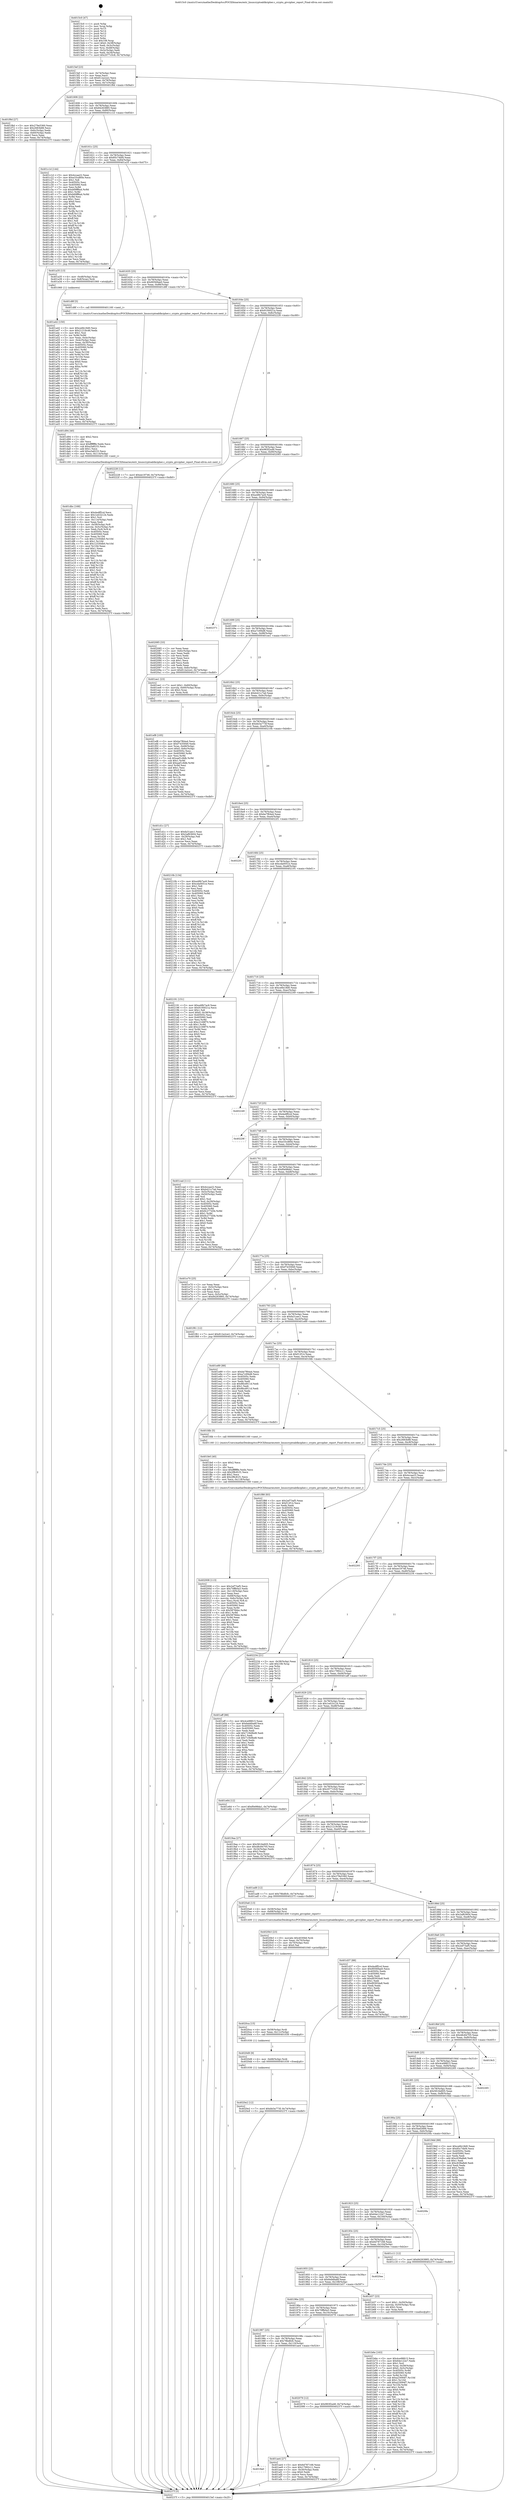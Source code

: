 digraph "0x4015c0" {
  label = "0x4015c0 (/mnt/c/Users/mathe/Desktop/tcc/POCII/binaries/extr_linuxcryptoablkcipher.c_crypto_givcipher_report_Final-ollvm.out::main(0))"
  labelloc = "t"
  node[shape=record]

  Entry [label="",width=0.3,height=0.3,shape=circle,fillcolor=black,style=filled]
  "0x4015ef" [label="{
     0x4015ef [23]\l
     | [instrs]\l
     &nbsp;&nbsp;0x4015ef \<+3\>: mov -0x74(%rbp),%eax\l
     &nbsp;&nbsp;0x4015f2 \<+2\>: mov %eax,%ecx\l
     &nbsp;&nbsp;0x4015f4 \<+6\>: sub $0x812a2ce2,%ecx\l
     &nbsp;&nbsp;0x4015fa \<+3\>: mov %eax,-0x78(%rbp)\l
     &nbsp;&nbsp;0x4015fd \<+3\>: mov %ecx,-0x7c(%rbp)\l
     &nbsp;&nbsp;0x401600 \<+6\>: je 0000000000401f6d \<main+0x9ad\>\l
  }"]
  "0x401f6d" [label="{
     0x401f6d [27]\l
     | [instrs]\l
     &nbsp;&nbsp;0x401f6d \<+5\>: mov $0x279e5360,%eax\l
     &nbsp;&nbsp;0x401f72 \<+5\>: mov $0x2683b88,%ecx\l
     &nbsp;&nbsp;0x401f77 \<+3\>: mov -0x6c(%rbp),%edx\l
     &nbsp;&nbsp;0x401f7a \<+3\>: cmp -0x60(%rbp),%edx\l
     &nbsp;&nbsp;0x401f7d \<+3\>: cmovl %ecx,%eax\l
     &nbsp;&nbsp;0x401f80 \<+3\>: mov %eax,-0x74(%rbp)\l
     &nbsp;&nbsp;0x401f83 \<+5\>: jmp 000000000040237f \<main+0xdbf\>\l
  }"]
  "0x401606" [label="{
     0x401606 [22]\l
     | [instrs]\l
     &nbsp;&nbsp;0x401606 \<+5\>: jmp 000000000040160b \<main+0x4b\>\l
     &nbsp;&nbsp;0x40160b \<+3\>: mov -0x78(%rbp),%eax\l
     &nbsp;&nbsp;0x40160e \<+5\>: sub $0x84263885,%eax\l
     &nbsp;&nbsp;0x401613 \<+3\>: mov %eax,-0x80(%rbp)\l
     &nbsp;&nbsp;0x401616 \<+6\>: je 0000000000401c1d \<main+0x65d\>\l
  }"]
  Exit [label="",width=0.3,height=0.3,shape=circle,fillcolor=black,style=filled,peripheries=2]
  "0x401c1d" [label="{
     0x401c1d [144]\l
     | [instrs]\l
     &nbsp;&nbsp;0x401c1d \<+5\>: mov $0x4ccaa22,%eax\l
     &nbsp;&nbsp;0x401c22 \<+5\>: mov $0xe33cd60e,%ecx\l
     &nbsp;&nbsp;0x401c27 \<+2\>: mov $0x1,%dl\l
     &nbsp;&nbsp;0x401c29 \<+7\>: mov 0x40505c,%esi\l
     &nbsp;&nbsp;0x401c30 \<+7\>: mov 0x405060,%edi\l
     &nbsp;&nbsp;0x401c37 \<+3\>: mov %esi,%r8d\l
     &nbsp;&nbsp;0x401c3a \<+7\>: sub $0xb69ff6a4,%r8d\l
     &nbsp;&nbsp;0x401c41 \<+4\>: sub $0x1,%r8d\l
     &nbsp;&nbsp;0x401c45 \<+7\>: add $0xb69ff6a4,%r8d\l
     &nbsp;&nbsp;0x401c4c \<+4\>: imul %r8d,%esi\l
     &nbsp;&nbsp;0x401c50 \<+3\>: and $0x1,%esi\l
     &nbsp;&nbsp;0x401c53 \<+3\>: cmp $0x0,%esi\l
     &nbsp;&nbsp;0x401c56 \<+4\>: sete %r9b\l
     &nbsp;&nbsp;0x401c5a \<+3\>: cmp $0xa,%edi\l
     &nbsp;&nbsp;0x401c5d \<+4\>: setl %r10b\l
     &nbsp;&nbsp;0x401c61 \<+3\>: mov %r9b,%r11b\l
     &nbsp;&nbsp;0x401c64 \<+4\>: xor $0xff,%r11b\l
     &nbsp;&nbsp;0x401c68 \<+3\>: mov %r10b,%bl\l
     &nbsp;&nbsp;0x401c6b \<+3\>: xor $0xff,%bl\l
     &nbsp;&nbsp;0x401c6e \<+3\>: xor $0x1,%dl\l
     &nbsp;&nbsp;0x401c71 \<+3\>: mov %r11b,%r14b\l
     &nbsp;&nbsp;0x401c74 \<+4\>: and $0xff,%r14b\l
     &nbsp;&nbsp;0x401c78 \<+3\>: and %dl,%r9b\l
     &nbsp;&nbsp;0x401c7b \<+3\>: mov %bl,%r15b\l
     &nbsp;&nbsp;0x401c7e \<+4\>: and $0xff,%r15b\l
     &nbsp;&nbsp;0x401c82 \<+3\>: and %dl,%r10b\l
     &nbsp;&nbsp;0x401c85 \<+3\>: or %r9b,%r14b\l
     &nbsp;&nbsp;0x401c88 \<+3\>: or %r10b,%r15b\l
     &nbsp;&nbsp;0x401c8b \<+3\>: xor %r15b,%r14b\l
     &nbsp;&nbsp;0x401c8e \<+3\>: or %bl,%r11b\l
     &nbsp;&nbsp;0x401c91 \<+4\>: xor $0xff,%r11b\l
     &nbsp;&nbsp;0x401c95 \<+3\>: or $0x1,%dl\l
     &nbsp;&nbsp;0x401c98 \<+3\>: and %dl,%r11b\l
     &nbsp;&nbsp;0x401c9b \<+3\>: or %r11b,%r14b\l
     &nbsp;&nbsp;0x401c9e \<+4\>: test $0x1,%r14b\l
     &nbsp;&nbsp;0x401ca2 \<+3\>: cmovne %ecx,%eax\l
     &nbsp;&nbsp;0x401ca5 \<+3\>: mov %eax,-0x74(%rbp)\l
     &nbsp;&nbsp;0x401ca8 \<+5\>: jmp 000000000040237f \<main+0xdbf\>\l
  }"]
  "0x40161c" [label="{
     0x40161c [25]\l
     | [instrs]\l
     &nbsp;&nbsp;0x40161c \<+5\>: jmp 0000000000401621 \<main+0x61\>\l
     &nbsp;&nbsp;0x401621 \<+3\>: mov -0x78(%rbp),%eax\l
     &nbsp;&nbsp;0x401624 \<+5\>: sub $0x85c74bf4,%eax\l
     &nbsp;&nbsp;0x401629 \<+6\>: mov %eax,-0x84(%rbp)\l
     &nbsp;&nbsp;0x40162f \<+6\>: je 0000000000401a35 \<main+0x475\>\l
  }"]
  "0x4020e2" [label="{
     0x4020e2 [12]\l
     | [instrs]\l
     &nbsp;&nbsp;0x4020e2 \<+7\>: movl $0xbb3a773f,-0x74(%rbp)\l
     &nbsp;&nbsp;0x4020e9 \<+5\>: jmp 000000000040237f \<main+0xdbf\>\l
  }"]
  "0x401a35" [label="{
     0x401a35 [13]\l
     | [instrs]\l
     &nbsp;&nbsp;0x401a35 \<+4\>: mov -0x48(%rbp),%rax\l
     &nbsp;&nbsp;0x401a39 \<+4\>: mov 0x8(%rax),%rdi\l
     &nbsp;&nbsp;0x401a3d \<+5\>: call 0000000000401060 \<atoi@plt\>\l
     | [calls]\l
     &nbsp;&nbsp;0x401060 \{1\} (unknown)\l
  }"]
  "0x401635" [label="{
     0x401635 [25]\l
     | [instrs]\l
     &nbsp;&nbsp;0x401635 \<+5\>: jmp 000000000040163a \<main+0x7a\>\l
     &nbsp;&nbsp;0x40163a \<+3\>: mov -0x78(%rbp),%eax\l
     &nbsp;&nbsp;0x40163d \<+5\>: sub $0x90569ae0,%eax\l
     &nbsp;&nbsp;0x401642 \<+6\>: mov %eax,-0x88(%rbp)\l
     &nbsp;&nbsp;0x401648 \<+6\>: je 0000000000401d8f \<main+0x7cf\>\l
  }"]
  "0x4020d9" [label="{
     0x4020d9 [9]\l
     | [instrs]\l
     &nbsp;&nbsp;0x4020d9 \<+4\>: mov -0x68(%rbp),%rdi\l
     &nbsp;&nbsp;0x4020dd \<+5\>: call 0000000000401030 \<free@plt\>\l
     | [calls]\l
     &nbsp;&nbsp;0x401030 \{1\} (unknown)\l
  }"]
  "0x401d8f" [label="{
     0x401d8f [5]\l
     | [instrs]\l
     &nbsp;&nbsp;0x401d8f \<+5\>: call 0000000000401160 \<next_i\>\l
     | [calls]\l
     &nbsp;&nbsp;0x401160 \{1\} (/mnt/c/Users/mathe/Desktop/tcc/POCII/binaries/extr_linuxcryptoablkcipher.c_crypto_givcipher_report_Final-ollvm.out::next_i)\l
  }"]
  "0x40164e" [label="{
     0x40164e [25]\l
     | [instrs]\l
     &nbsp;&nbsp;0x40164e \<+5\>: jmp 0000000000401653 \<main+0x93\>\l
     &nbsp;&nbsp;0x401653 \<+3\>: mov -0x78(%rbp),%eax\l
     &nbsp;&nbsp;0x401656 \<+5\>: sub $0x9100021a,%eax\l
     &nbsp;&nbsp;0x40165b \<+6\>: mov %eax,-0x8c(%rbp)\l
     &nbsp;&nbsp;0x401661 \<+6\>: je 0000000000402228 \<main+0xc68\>\l
  }"]
  "0x4020ca" [label="{
     0x4020ca [15]\l
     | [instrs]\l
     &nbsp;&nbsp;0x4020ca \<+4\>: mov -0x58(%rbp),%rdi\l
     &nbsp;&nbsp;0x4020ce \<+6\>: mov %eax,-0x11c(%rbp)\l
     &nbsp;&nbsp;0x4020d4 \<+5\>: call 0000000000401030 \<free@plt\>\l
     | [calls]\l
     &nbsp;&nbsp;0x401030 \{1\} (unknown)\l
  }"]
  "0x402228" [label="{
     0x402228 [12]\l
     | [instrs]\l
     &nbsp;&nbsp;0x402228 \<+7\>: movl $0xee19746,-0x74(%rbp)\l
     &nbsp;&nbsp;0x40222f \<+5\>: jmp 000000000040237f \<main+0xdbf\>\l
  }"]
  "0x401667" [label="{
     0x401667 [25]\l
     | [instrs]\l
     &nbsp;&nbsp;0x401667 \<+5\>: jmp 000000000040166c \<main+0xac\>\l
     &nbsp;&nbsp;0x40166c \<+3\>: mov -0x78(%rbp),%eax\l
     &nbsp;&nbsp;0x40166f \<+5\>: sub $0x983f2a48,%eax\l
     &nbsp;&nbsp;0x401674 \<+6\>: mov %eax,-0x90(%rbp)\l
     &nbsp;&nbsp;0x40167a \<+6\>: je 0000000000402085 \<main+0xac5\>\l
  }"]
  "0x4020b3" [label="{
     0x4020b3 [23]\l
     | [instrs]\l
     &nbsp;&nbsp;0x4020b3 \<+10\>: movabs $0x4030b6,%rdi\l
     &nbsp;&nbsp;0x4020bd \<+3\>: mov %eax,-0x70(%rbp)\l
     &nbsp;&nbsp;0x4020c0 \<+3\>: mov -0x70(%rbp),%esi\l
     &nbsp;&nbsp;0x4020c3 \<+2\>: mov $0x0,%al\l
     &nbsp;&nbsp;0x4020c5 \<+5\>: call 0000000000401040 \<printf@plt\>\l
     | [calls]\l
     &nbsp;&nbsp;0x401040 \{1\} (unknown)\l
  }"]
  "0x402085" [label="{
     0x402085 [33]\l
     | [instrs]\l
     &nbsp;&nbsp;0x402085 \<+2\>: xor %eax,%eax\l
     &nbsp;&nbsp;0x402087 \<+3\>: mov -0x6c(%rbp),%ecx\l
     &nbsp;&nbsp;0x40208a \<+2\>: mov %eax,%edx\l
     &nbsp;&nbsp;0x40208c \<+2\>: sub %ecx,%edx\l
     &nbsp;&nbsp;0x40208e \<+2\>: mov %eax,%ecx\l
     &nbsp;&nbsp;0x402090 \<+3\>: sub $0x1,%ecx\l
     &nbsp;&nbsp;0x402093 \<+2\>: add %ecx,%edx\l
     &nbsp;&nbsp;0x402095 \<+2\>: sub %edx,%eax\l
     &nbsp;&nbsp;0x402097 \<+3\>: mov %eax,-0x6c(%rbp)\l
     &nbsp;&nbsp;0x40209a \<+7\>: movl $0x812a2ce2,-0x74(%rbp)\l
     &nbsp;&nbsp;0x4020a1 \<+5\>: jmp 000000000040237f \<main+0xdbf\>\l
  }"]
  "0x401680" [label="{
     0x401680 [25]\l
     | [instrs]\l
     &nbsp;&nbsp;0x401680 \<+5\>: jmp 0000000000401685 \<main+0xc5\>\l
     &nbsp;&nbsp;0x401685 \<+3\>: mov -0x78(%rbp),%eax\l
     &nbsp;&nbsp;0x401688 \<+5\>: sub $0xa48b7ac6,%eax\l
     &nbsp;&nbsp;0x40168d \<+6\>: mov %eax,-0x94(%rbp)\l
     &nbsp;&nbsp;0x401693 \<+6\>: je 0000000000402371 \<main+0xdb1\>\l
  }"]
  "0x402008" [label="{
     0x402008 [113]\l
     | [instrs]\l
     &nbsp;&nbsp;0x402008 \<+5\>: mov $0x2ef73af5,%ecx\l
     &nbsp;&nbsp;0x40200d \<+5\>: mov $0x70ffb0a3,%edx\l
     &nbsp;&nbsp;0x402012 \<+6\>: mov -0x118(%rbp),%esi\l
     &nbsp;&nbsp;0x402018 \<+3\>: imul %eax,%esi\l
     &nbsp;&nbsp;0x40201b \<+4\>: mov -0x68(%rbp),%rdi\l
     &nbsp;&nbsp;0x40201f \<+4\>: movslq -0x6c(%rbp),%r8\l
     &nbsp;&nbsp;0x402023 \<+4\>: mov %esi,(%rdi,%r8,4)\l
     &nbsp;&nbsp;0x402027 \<+7\>: mov 0x40505c,%eax\l
     &nbsp;&nbsp;0x40202e \<+7\>: mov 0x405060,%esi\l
     &nbsp;&nbsp;0x402035 \<+3\>: mov %eax,%r9d\l
     &nbsp;&nbsp;0x402038 \<+7\>: sub $0x5876bbc,%r9d\l
     &nbsp;&nbsp;0x40203f \<+4\>: sub $0x1,%r9d\l
     &nbsp;&nbsp;0x402043 \<+7\>: add $0x5876bbc,%r9d\l
     &nbsp;&nbsp;0x40204a \<+4\>: imul %r9d,%eax\l
     &nbsp;&nbsp;0x40204e \<+3\>: and $0x1,%eax\l
     &nbsp;&nbsp;0x402051 \<+3\>: cmp $0x0,%eax\l
     &nbsp;&nbsp;0x402054 \<+4\>: sete %r10b\l
     &nbsp;&nbsp;0x402058 \<+3\>: cmp $0xa,%esi\l
     &nbsp;&nbsp;0x40205b \<+4\>: setl %r11b\l
     &nbsp;&nbsp;0x40205f \<+3\>: mov %r10b,%bl\l
     &nbsp;&nbsp;0x402062 \<+3\>: and %r11b,%bl\l
     &nbsp;&nbsp;0x402065 \<+3\>: xor %r11b,%r10b\l
     &nbsp;&nbsp;0x402068 \<+3\>: or %r10b,%bl\l
     &nbsp;&nbsp;0x40206b \<+3\>: test $0x1,%bl\l
     &nbsp;&nbsp;0x40206e \<+3\>: cmovne %edx,%ecx\l
     &nbsp;&nbsp;0x402071 \<+3\>: mov %ecx,-0x74(%rbp)\l
     &nbsp;&nbsp;0x402074 \<+5\>: jmp 000000000040237f \<main+0xdbf\>\l
  }"]
  "0x402371" [label="{
     0x402371\l
  }", style=dashed]
  "0x401699" [label="{
     0x401699 [25]\l
     | [instrs]\l
     &nbsp;&nbsp;0x401699 \<+5\>: jmp 000000000040169e \<main+0xde\>\l
     &nbsp;&nbsp;0x40169e \<+3\>: mov -0x78(%rbp),%eax\l
     &nbsp;&nbsp;0x4016a1 \<+5\>: sub $0xa7c0f4d8,%eax\l
     &nbsp;&nbsp;0x4016a6 \<+6\>: mov %eax,-0x98(%rbp)\l
     &nbsp;&nbsp;0x4016ac \<+6\>: je 0000000000401ee1 \<main+0x921\>\l
  }"]
  "0x401fe0" [label="{
     0x401fe0 [40]\l
     | [instrs]\l
     &nbsp;&nbsp;0x401fe0 \<+5\>: mov $0x2,%ecx\l
     &nbsp;&nbsp;0x401fe5 \<+1\>: cltd\l
     &nbsp;&nbsp;0x401fe6 \<+2\>: idiv %ecx\l
     &nbsp;&nbsp;0x401fe8 \<+6\>: imul $0xfffffffe,%edx,%ecx\l
     &nbsp;&nbsp;0x401fee \<+6\>: sub $0x2f8c81f1,%ecx\l
     &nbsp;&nbsp;0x401ff4 \<+3\>: add $0x1,%ecx\l
     &nbsp;&nbsp;0x401ff7 \<+6\>: add $0x2f8c81f1,%ecx\l
     &nbsp;&nbsp;0x401ffd \<+6\>: mov %ecx,-0x118(%rbp)\l
     &nbsp;&nbsp;0x402003 \<+5\>: call 0000000000401160 \<next_i\>\l
     | [calls]\l
     &nbsp;&nbsp;0x401160 \{1\} (/mnt/c/Users/mathe/Desktop/tcc/POCII/binaries/extr_linuxcryptoablkcipher.c_crypto_givcipher_report_Final-ollvm.out::next_i)\l
  }"]
  "0x401ee1" [label="{
     0x401ee1 [23]\l
     | [instrs]\l
     &nbsp;&nbsp;0x401ee1 \<+7\>: movl $0x1,-0x60(%rbp)\l
     &nbsp;&nbsp;0x401ee8 \<+4\>: movslq -0x60(%rbp),%rax\l
     &nbsp;&nbsp;0x401eec \<+4\>: shl $0x2,%rax\l
     &nbsp;&nbsp;0x401ef0 \<+3\>: mov %rax,%rdi\l
     &nbsp;&nbsp;0x401ef3 \<+5\>: call 0000000000401050 \<malloc@plt\>\l
     | [calls]\l
     &nbsp;&nbsp;0x401050 \{1\} (unknown)\l
  }"]
  "0x4016b2" [label="{
     0x4016b2 [25]\l
     | [instrs]\l
     &nbsp;&nbsp;0x4016b2 \<+5\>: jmp 00000000004016b7 \<main+0xf7\>\l
     &nbsp;&nbsp;0x4016b7 \<+3\>: mov -0x78(%rbp),%eax\l
     &nbsp;&nbsp;0x4016ba \<+5\>: sub $0xb421c7ad,%eax\l
     &nbsp;&nbsp;0x4016bf \<+6\>: mov %eax,-0x9c(%rbp)\l
     &nbsp;&nbsp;0x4016c5 \<+6\>: je 0000000000401d1c \<main+0x75c\>\l
  }"]
  "0x401ef8" [label="{
     0x401ef8 [105]\l
     | [instrs]\l
     &nbsp;&nbsp;0x401ef8 \<+5\>: mov $0xbe7f64a4,%ecx\l
     &nbsp;&nbsp;0x401efd \<+5\>: mov $0xf7435949,%edx\l
     &nbsp;&nbsp;0x401f02 \<+4\>: mov %rax,-0x68(%rbp)\l
     &nbsp;&nbsp;0x401f06 \<+7\>: movl $0x0,-0x6c(%rbp)\l
     &nbsp;&nbsp;0x401f0d \<+7\>: mov 0x40505c,%esi\l
     &nbsp;&nbsp;0x401f14 \<+8\>: mov 0x405060,%r8d\l
     &nbsp;&nbsp;0x401f1c \<+3\>: mov %esi,%r9d\l
     &nbsp;&nbsp;0x401f1f \<+7\>: sub $0xaaf1c8db,%r9d\l
     &nbsp;&nbsp;0x401f26 \<+4\>: sub $0x1,%r9d\l
     &nbsp;&nbsp;0x401f2a \<+7\>: add $0xaaf1c8db,%r9d\l
     &nbsp;&nbsp;0x401f31 \<+4\>: imul %r9d,%esi\l
     &nbsp;&nbsp;0x401f35 \<+3\>: and $0x1,%esi\l
     &nbsp;&nbsp;0x401f38 \<+3\>: cmp $0x0,%esi\l
     &nbsp;&nbsp;0x401f3b \<+4\>: sete %r10b\l
     &nbsp;&nbsp;0x401f3f \<+4\>: cmp $0xa,%r8d\l
     &nbsp;&nbsp;0x401f43 \<+4\>: setl %r11b\l
     &nbsp;&nbsp;0x401f47 \<+3\>: mov %r10b,%bl\l
     &nbsp;&nbsp;0x401f4a \<+3\>: and %r11b,%bl\l
     &nbsp;&nbsp;0x401f4d \<+3\>: xor %r11b,%r10b\l
     &nbsp;&nbsp;0x401f50 \<+3\>: or %r10b,%bl\l
     &nbsp;&nbsp;0x401f53 \<+3\>: test $0x1,%bl\l
     &nbsp;&nbsp;0x401f56 \<+3\>: cmovne %edx,%ecx\l
     &nbsp;&nbsp;0x401f59 \<+3\>: mov %ecx,-0x74(%rbp)\l
     &nbsp;&nbsp;0x401f5c \<+5\>: jmp 000000000040237f \<main+0xdbf\>\l
  }"]
  "0x401d1c" [label="{
     0x401d1c [27]\l
     | [instrs]\l
     &nbsp;&nbsp;0x401d1c \<+5\>: mov $0xfa31aec1,%eax\l
     &nbsp;&nbsp;0x401d21 \<+5\>: mov $0x2af63604,%ecx\l
     &nbsp;&nbsp;0x401d26 \<+3\>: mov -0x29(%rbp),%dl\l
     &nbsp;&nbsp;0x401d29 \<+3\>: test $0x1,%dl\l
     &nbsp;&nbsp;0x401d2c \<+3\>: cmovne %ecx,%eax\l
     &nbsp;&nbsp;0x401d2f \<+3\>: mov %eax,-0x74(%rbp)\l
     &nbsp;&nbsp;0x401d32 \<+5\>: jmp 000000000040237f \<main+0xdbf\>\l
  }"]
  "0x4016cb" [label="{
     0x4016cb [25]\l
     | [instrs]\l
     &nbsp;&nbsp;0x4016cb \<+5\>: jmp 00000000004016d0 \<main+0x110\>\l
     &nbsp;&nbsp;0x4016d0 \<+3\>: mov -0x78(%rbp),%eax\l
     &nbsp;&nbsp;0x4016d3 \<+5\>: sub $0xbb3a773f,%eax\l
     &nbsp;&nbsp;0x4016d8 \<+6\>: mov %eax,-0xa0(%rbp)\l
     &nbsp;&nbsp;0x4016de \<+6\>: je 000000000040210b \<main+0xb4b\>\l
  }"]
  "0x401dbc" [label="{
     0x401dbc [168]\l
     | [instrs]\l
     &nbsp;&nbsp;0x401dbc \<+5\>: mov $0xda4ff2cd,%ecx\l
     &nbsp;&nbsp;0x401dc1 \<+5\>: mov $0x1ed1b124,%edx\l
     &nbsp;&nbsp;0x401dc6 \<+3\>: mov $0x1,%sil\l
     &nbsp;&nbsp;0x401dc9 \<+6\>: mov -0x114(%rbp),%edi\l
     &nbsp;&nbsp;0x401dcf \<+3\>: imul %eax,%edi\l
     &nbsp;&nbsp;0x401dd2 \<+4\>: mov -0x58(%rbp),%r8\l
     &nbsp;&nbsp;0x401dd6 \<+4\>: movslq -0x5c(%rbp),%r9\l
     &nbsp;&nbsp;0x401dda \<+4\>: mov %edi,(%r8,%r9,4)\l
     &nbsp;&nbsp;0x401dde \<+7\>: mov 0x40505c,%eax\l
     &nbsp;&nbsp;0x401de5 \<+7\>: mov 0x405060,%edi\l
     &nbsp;&nbsp;0x401dec \<+3\>: mov %eax,%r10d\l
     &nbsp;&nbsp;0x401def \<+7\>: sub $0x12330db0,%r10d\l
     &nbsp;&nbsp;0x401df6 \<+4\>: sub $0x1,%r10d\l
     &nbsp;&nbsp;0x401dfa \<+7\>: add $0x12330db0,%r10d\l
     &nbsp;&nbsp;0x401e01 \<+4\>: imul %r10d,%eax\l
     &nbsp;&nbsp;0x401e05 \<+3\>: and $0x1,%eax\l
     &nbsp;&nbsp;0x401e08 \<+3\>: cmp $0x0,%eax\l
     &nbsp;&nbsp;0x401e0b \<+4\>: sete %r11b\l
     &nbsp;&nbsp;0x401e0f \<+3\>: cmp $0xa,%edi\l
     &nbsp;&nbsp;0x401e12 \<+3\>: setl %bl\l
     &nbsp;&nbsp;0x401e15 \<+3\>: mov %r11b,%r14b\l
     &nbsp;&nbsp;0x401e18 \<+4\>: xor $0xff,%r14b\l
     &nbsp;&nbsp;0x401e1c \<+3\>: mov %bl,%r15b\l
     &nbsp;&nbsp;0x401e1f \<+4\>: xor $0xff,%r15b\l
     &nbsp;&nbsp;0x401e23 \<+4\>: xor $0x1,%sil\l
     &nbsp;&nbsp;0x401e27 \<+3\>: mov %r14b,%r12b\l
     &nbsp;&nbsp;0x401e2a \<+4\>: and $0xff,%r12b\l
     &nbsp;&nbsp;0x401e2e \<+3\>: and %sil,%r11b\l
     &nbsp;&nbsp;0x401e31 \<+3\>: mov %r15b,%r13b\l
     &nbsp;&nbsp;0x401e34 \<+4\>: and $0xff,%r13b\l
     &nbsp;&nbsp;0x401e38 \<+3\>: and %sil,%bl\l
     &nbsp;&nbsp;0x401e3b \<+3\>: or %r11b,%r12b\l
     &nbsp;&nbsp;0x401e3e \<+3\>: or %bl,%r13b\l
     &nbsp;&nbsp;0x401e41 \<+3\>: xor %r13b,%r12b\l
     &nbsp;&nbsp;0x401e44 \<+3\>: or %r15b,%r14b\l
     &nbsp;&nbsp;0x401e47 \<+4\>: xor $0xff,%r14b\l
     &nbsp;&nbsp;0x401e4b \<+4\>: or $0x1,%sil\l
     &nbsp;&nbsp;0x401e4f \<+3\>: and %sil,%r14b\l
     &nbsp;&nbsp;0x401e52 \<+3\>: or %r14b,%r12b\l
     &nbsp;&nbsp;0x401e55 \<+4\>: test $0x1,%r12b\l
     &nbsp;&nbsp;0x401e59 \<+3\>: cmovne %edx,%ecx\l
     &nbsp;&nbsp;0x401e5c \<+3\>: mov %ecx,-0x74(%rbp)\l
     &nbsp;&nbsp;0x401e5f \<+5\>: jmp 000000000040237f \<main+0xdbf\>\l
  }"]
  "0x40210b" [label="{
     0x40210b [134]\l
     | [instrs]\l
     &nbsp;&nbsp;0x40210b \<+5\>: mov $0xa48b7ac6,%eax\l
     &nbsp;&nbsp;0x402110 \<+5\>: mov $0xcda0051e,%ecx\l
     &nbsp;&nbsp;0x402115 \<+2\>: mov $0x1,%dl\l
     &nbsp;&nbsp;0x402117 \<+2\>: xor %esi,%esi\l
     &nbsp;&nbsp;0x402119 \<+7\>: mov 0x40505c,%edi\l
     &nbsp;&nbsp;0x402120 \<+8\>: mov 0x405060,%r8d\l
     &nbsp;&nbsp;0x402128 \<+3\>: sub $0x1,%esi\l
     &nbsp;&nbsp;0x40212b \<+3\>: mov %edi,%r9d\l
     &nbsp;&nbsp;0x40212e \<+3\>: add %esi,%r9d\l
     &nbsp;&nbsp;0x402131 \<+4\>: imul %r9d,%edi\l
     &nbsp;&nbsp;0x402135 \<+3\>: and $0x1,%edi\l
     &nbsp;&nbsp;0x402138 \<+3\>: cmp $0x0,%edi\l
     &nbsp;&nbsp;0x40213b \<+4\>: sete %r10b\l
     &nbsp;&nbsp;0x40213f \<+4\>: cmp $0xa,%r8d\l
     &nbsp;&nbsp;0x402143 \<+4\>: setl %r11b\l
     &nbsp;&nbsp;0x402147 \<+3\>: mov %r10b,%bl\l
     &nbsp;&nbsp;0x40214a \<+3\>: xor $0xff,%bl\l
     &nbsp;&nbsp;0x40214d \<+3\>: mov %r11b,%r14b\l
     &nbsp;&nbsp;0x402150 \<+4\>: xor $0xff,%r14b\l
     &nbsp;&nbsp;0x402154 \<+3\>: xor $0x0,%dl\l
     &nbsp;&nbsp;0x402157 \<+3\>: mov %bl,%r15b\l
     &nbsp;&nbsp;0x40215a \<+4\>: and $0x0,%r15b\l
     &nbsp;&nbsp;0x40215e \<+3\>: and %dl,%r10b\l
     &nbsp;&nbsp;0x402161 \<+3\>: mov %r14b,%r12b\l
     &nbsp;&nbsp;0x402164 \<+4\>: and $0x0,%r12b\l
     &nbsp;&nbsp;0x402168 \<+3\>: and %dl,%r11b\l
     &nbsp;&nbsp;0x40216b \<+3\>: or %r10b,%r15b\l
     &nbsp;&nbsp;0x40216e \<+3\>: or %r11b,%r12b\l
     &nbsp;&nbsp;0x402171 \<+3\>: xor %r12b,%r15b\l
     &nbsp;&nbsp;0x402174 \<+3\>: or %r14b,%bl\l
     &nbsp;&nbsp;0x402177 \<+3\>: xor $0xff,%bl\l
     &nbsp;&nbsp;0x40217a \<+3\>: or $0x0,%dl\l
     &nbsp;&nbsp;0x40217d \<+2\>: and %dl,%bl\l
     &nbsp;&nbsp;0x40217f \<+3\>: or %bl,%r15b\l
     &nbsp;&nbsp;0x402182 \<+4\>: test $0x1,%r15b\l
     &nbsp;&nbsp;0x402186 \<+3\>: cmovne %ecx,%eax\l
     &nbsp;&nbsp;0x402189 \<+3\>: mov %eax,-0x74(%rbp)\l
     &nbsp;&nbsp;0x40218c \<+5\>: jmp 000000000040237f \<main+0xdbf\>\l
  }"]
  "0x4016e4" [label="{
     0x4016e4 [25]\l
     | [instrs]\l
     &nbsp;&nbsp;0x4016e4 \<+5\>: jmp 00000000004016e9 \<main+0x129\>\l
     &nbsp;&nbsp;0x4016e9 \<+3\>: mov -0x78(%rbp),%eax\l
     &nbsp;&nbsp;0x4016ec \<+5\>: sub $0xbe7f64a4,%eax\l
     &nbsp;&nbsp;0x4016f1 \<+6\>: mov %eax,-0xa4(%rbp)\l
     &nbsp;&nbsp;0x4016f7 \<+6\>: je 00000000004022f1 \<main+0xd31\>\l
  }"]
  "0x401d94" [label="{
     0x401d94 [40]\l
     | [instrs]\l
     &nbsp;&nbsp;0x401d94 \<+5\>: mov $0x2,%ecx\l
     &nbsp;&nbsp;0x401d99 \<+1\>: cltd\l
     &nbsp;&nbsp;0x401d9a \<+2\>: idiv %ecx\l
     &nbsp;&nbsp;0x401d9c \<+6\>: imul $0xfffffffe,%edx,%ecx\l
     &nbsp;&nbsp;0x401da2 \<+6\>: sub $0xa3a8233,%ecx\l
     &nbsp;&nbsp;0x401da8 \<+3\>: add $0x1,%ecx\l
     &nbsp;&nbsp;0x401dab \<+6\>: add $0xa3a8233,%ecx\l
     &nbsp;&nbsp;0x401db1 \<+6\>: mov %ecx,-0x114(%rbp)\l
     &nbsp;&nbsp;0x401db7 \<+5\>: call 0000000000401160 \<next_i\>\l
     | [calls]\l
     &nbsp;&nbsp;0x401160 \{1\} (/mnt/c/Users/mathe/Desktop/tcc/POCII/binaries/extr_linuxcryptoablkcipher.c_crypto_givcipher_report_Final-ollvm.out::next_i)\l
  }"]
  "0x4022f1" [label="{
     0x4022f1\l
  }", style=dashed]
  "0x4016fd" [label="{
     0x4016fd [25]\l
     | [instrs]\l
     &nbsp;&nbsp;0x4016fd \<+5\>: jmp 0000000000401702 \<main+0x142\>\l
     &nbsp;&nbsp;0x401702 \<+3\>: mov -0x78(%rbp),%eax\l
     &nbsp;&nbsp;0x401705 \<+5\>: sub $0xcda0051e,%eax\l
     &nbsp;&nbsp;0x40170a \<+6\>: mov %eax,-0xa8(%rbp)\l
     &nbsp;&nbsp;0x401710 \<+6\>: je 0000000000402191 \<main+0xbd1\>\l
  }"]
  "0x401b6e" [label="{
     0x401b6e [163]\l
     | [instrs]\l
     &nbsp;&nbsp;0x401b6e \<+5\>: mov $0x4ce98815,%ecx\l
     &nbsp;&nbsp;0x401b73 \<+5\>: mov $0x64e122e7,%edx\l
     &nbsp;&nbsp;0x401b78 \<+3\>: mov $0x1,%sil\l
     &nbsp;&nbsp;0x401b7b \<+4\>: mov %rax,-0x58(%rbp)\l
     &nbsp;&nbsp;0x401b7f \<+7\>: movl $0x0,-0x5c(%rbp)\l
     &nbsp;&nbsp;0x401b86 \<+8\>: mov 0x40505c,%r8d\l
     &nbsp;&nbsp;0x401b8e \<+8\>: mov 0x405060,%r9d\l
     &nbsp;&nbsp;0x401b96 \<+3\>: mov %r8d,%r10d\l
     &nbsp;&nbsp;0x401b99 \<+7\>: sub $0xa23094f7,%r10d\l
     &nbsp;&nbsp;0x401ba0 \<+4\>: sub $0x1,%r10d\l
     &nbsp;&nbsp;0x401ba4 \<+7\>: add $0xa23094f7,%r10d\l
     &nbsp;&nbsp;0x401bab \<+4\>: imul %r10d,%r8d\l
     &nbsp;&nbsp;0x401baf \<+4\>: and $0x1,%r8d\l
     &nbsp;&nbsp;0x401bb3 \<+4\>: cmp $0x0,%r8d\l
     &nbsp;&nbsp;0x401bb7 \<+4\>: sete %r11b\l
     &nbsp;&nbsp;0x401bbb \<+4\>: cmp $0xa,%r9d\l
     &nbsp;&nbsp;0x401bbf \<+3\>: setl %bl\l
     &nbsp;&nbsp;0x401bc2 \<+3\>: mov %r11b,%r14b\l
     &nbsp;&nbsp;0x401bc5 \<+4\>: xor $0xff,%r14b\l
     &nbsp;&nbsp;0x401bc9 \<+3\>: mov %bl,%r15b\l
     &nbsp;&nbsp;0x401bcc \<+4\>: xor $0xff,%r15b\l
     &nbsp;&nbsp;0x401bd0 \<+4\>: xor $0x1,%sil\l
     &nbsp;&nbsp;0x401bd4 \<+3\>: mov %r14b,%r12b\l
     &nbsp;&nbsp;0x401bd7 \<+4\>: and $0xff,%r12b\l
     &nbsp;&nbsp;0x401bdb \<+3\>: and %sil,%r11b\l
     &nbsp;&nbsp;0x401bde \<+3\>: mov %r15b,%r13b\l
     &nbsp;&nbsp;0x401be1 \<+4\>: and $0xff,%r13b\l
     &nbsp;&nbsp;0x401be5 \<+3\>: and %sil,%bl\l
     &nbsp;&nbsp;0x401be8 \<+3\>: or %r11b,%r12b\l
     &nbsp;&nbsp;0x401beb \<+3\>: or %bl,%r13b\l
     &nbsp;&nbsp;0x401bee \<+3\>: xor %r13b,%r12b\l
     &nbsp;&nbsp;0x401bf1 \<+3\>: or %r15b,%r14b\l
     &nbsp;&nbsp;0x401bf4 \<+4\>: xor $0xff,%r14b\l
     &nbsp;&nbsp;0x401bf8 \<+4\>: or $0x1,%sil\l
     &nbsp;&nbsp;0x401bfc \<+3\>: and %sil,%r14b\l
     &nbsp;&nbsp;0x401bff \<+3\>: or %r14b,%r12b\l
     &nbsp;&nbsp;0x401c02 \<+4\>: test $0x1,%r12b\l
     &nbsp;&nbsp;0x401c06 \<+3\>: cmovne %edx,%ecx\l
     &nbsp;&nbsp;0x401c09 \<+3\>: mov %ecx,-0x74(%rbp)\l
     &nbsp;&nbsp;0x401c0c \<+5\>: jmp 000000000040237f \<main+0xdbf\>\l
  }"]
  "0x402191" [label="{
     0x402191 [151]\l
     | [instrs]\l
     &nbsp;&nbsp;0x402191 \<+5\>: mov $0xa48b7ac6,%eax\l
     &nbsp;&nbsp;0x402196 \<+5\>: mov $0x9100021a,%ecx\l
     &nbsp;&nbsp;0x40219b \<+2\>: mov $0x1,%dl\l
     &nbsp;&nbsp;0x40219d \<+7\>: movl $0x0,-0x38(%rbp)\l
     &nbsp;&nbsp;0x4021a4 \<+7\>: mov 0x40505c,%esi\l
     &nbsp;&nbsp;0x4021ab \<+7\>: mov 0x405060,%edi\l
     &nbsp;&nbsp;0x4021b2 \<+3\>: mov %esi,%r8d\l
     &nbsp;&nbsp;0x4021b5 \<+7\>: sub $0xc2168f70,%r8d\l
     &nbsp;&nbsp;0x4021bc \<+4\>: sub $0x1,%r8d\l
     &nbsp;&nbsp;0x4021c0 \<+7\>: add $0xc2168f70,%r8d\l
     &nbsp;&nbsp;0x4021c7 \<+4\>: imul %r8d,%esi\l
     &nbsp;&nbsp;0x4021cb \<+3\>: and $0x1,%esi\l
     &nbsp;&nbsp;0x4021ce \<+3\>: cmp $0x0,%esi\l
     &nbsp;&nbsp;0x4021d1 \<+4\>: sete %r9b\l
     &nbsp;&nbsp;0x4021d5 \<+3\>: cmp $0xa,%edi\l
     &nbsp;&nbsp;0x4021d8 \<+4\>: setl %r10b\l
     &nbsp;&nbsp;0x4021dc \<+3\>: mov %r9b,%r11b\l
     &nbsp;&nbsp;0x4021df \<+4\>: xor $0xff,%r11b\l
     &nbsp;&nbsp;0x4021e3 \<+3\>: mov %r10b,%bl\l
     &nbsp;&nbsp;0x4021e6 \<+3\>: xor $0xff,%bl\l
     &nbsp;&nbsp;0x4021e9 \<+3\>: xor $0x0,%dl\l
     &nbsp;&nbsp;0x4021ec \<+3\>: mov %r11b,%r14b\l
     &nbsp;&nbsp;0x4021ef \<+4\>: and $0x0,%r14b\l
     &nbsp;&nbsp;0x4021f3 \<+3\>: and %dl,%r9b\l
     &nbsp;&nbsp;0x4021f6 \<+3\>: mov %bl,%r15b\l
     &nbsp;&nbsp;0x4021f9 \<+4\>: and $0x0,%r15b\l
     &nbsp;&nbsp;0x4021fd \<+3\>: and %dl,%r10b\l
     &nbsp;&nbsp;0x402200 \<+3\>: or %r9b,%r14b\l
     &nbsp;&nbsp;0x402203 \<+3\>: or %r10b,%r15b\l
     &nbsp;&nbsp;0x402206 \<+3\>: xor %r15b,%r14b\l
     &nbsp;&nbsp;0x402209 \<+3\>: or %bl,%r11b\l
     &nbsp;&nbsp;0x40220c \<+4\>: xor $0xff,%r11b\l
     &nbsp;&nbsp;0x402210 \<+3\>: or $0x0,%dl\l
     &nbsp;&nbsp;0x402213 \<+3\>: and %dl,%r11b\l
     &nbsp;&nbsp;0x402216 \<+3\>: or %r11b,%r14b\l
     &nbsp;&nbsp;0x402219 \<+4\>: test $0x1,%r14b\l
     &nbsp;&nbsp;0x40221d \<+3\>: cmovne %ecx,%eax\l
     &nbsp;&nbsp;0x402220 \<+3\>: mov %eax,-0x74(%rbp)\l
     &nbsp;&nbsp;0x402223 \<+5\>: jmp 000000000040237f \<main+0xdbf\>\l
  }"]
  "0x401716" [label="{
     0x401716 [25]\l
     | [instrs]\l
     &nbsp;&nbsp;0x401716 \<+5\>: jmp 000000000040171b \<main+0x15b\>\l
     &nbsp;&nbsp;0x40171b \<+3\>: mov -0x78(%rbp),%eax\l
     &nbsp;&nbsp;0x40171e \<+5\>: sub $0xce6b18d0,%eax\l
     &nbsp;&nbsp;0x401723 \<+6\>: mov %eax,-0xac(%rbp)\l
     &nbsp;&nbsp;0x401729 \<+6\>: je 0000000000402249 \<main+0xc89\>\l
  }"]
  "0x4019a0" [label="{
     0x4019a0\l
  }", style=dashed]
  "0x402249" [label="{
     0x402249\l
  }", style=dashed]
  "0x40172f" [label="{
     0x40172f [25]\l
     | [instrs]\l
     &nbsp;&nbsp;0x40172f \<+5\>: jmp 0000000000401734 \<main+0x174\>\l
     &nbsp;&nbsp;0x401734 \<+3\>: mov -0x78(%rbp),%eax\l
     &nbsp;&nbsp;0x401737 \<+5\>: sub $0xda4ff2cd,%eax\l
     &nbsp;&nbsp;0x40173c \<+6\>: mov %eax,-0xb0(%rbp)\l
     &nbsp;&nbsp;0x401742 \<+6\>: je 000000000040229f \<main+0xcdf\>\l
  }"]
  "0x401ae4" [label="{
     0x401ae4 [27]\l
     | [instrs]\l
     &nbsp;&nbsp;0x401ae4 \<+5\>: mov $0x6d787168,%eax\l
     &nbsp;&nbsp;0x401ae9 \<+5\>: mov $0x17992c11,%ecx\l
     &nbsp;&nbsp;0x401aee \<+3\>: mov -0x30(%rbp),%edx\l
     &nbsp;&nbsp;0x401af1 \<+3\>: cmp $0x0,%edx\l
     &nbsp;&nbsp;0x401af4 \<+3\>: cmove %ecx,%eax\l
     &nbsp;&nbsp;0x401af7 \<+3\>: mov %eax,-0x74(%rbp)\l
     &nbsp;&nbsp;0x401afa \<+5\>: jmp 000000000040237f \<main+0xdbf\>\l
  }"]
  "0x40229f" [label="{
     0x40229f\l
  }", style=dashed]
  "0x401748" [label="{
     0x401748 [25]\l
     | [instrs]\l
     &nbsp;&nbsp;0x401748 \<+5\>: jmp 000000000040174d \<main+0x18d\>\l
     &nbsp;&nbsp;0x40174d \<+3\>: mov -0x78(%rbp),%eax\l
     &nbsp;&nbsp;0x401750 \<+5\>: sub $0xe33cd60e,%eax\l
     &nbsp;&nbsp;0x401755 \<+6\>: mov %eax,-0xb4(%rbp)\l
     &nbsp;&nbsp;0x40175b \<+6\>: je 0000000000401cad \<main+0x6ed\>\l
  }"]
  "0x401987" [label="{
     0x401987 [25]\l
     | [instrs]\l
     &nbsp;&nbsp;0x401987 \<+5\>: jmp 000000000040198c \<main+0x3cc\>\l
     &nbsp;&nbsp;0x40198c \<+3\>: mov -0x78(%rbp),%eax\l
     &nbsp;&nbsp;0x40198f \<+5\>: sub $0x78bdfcfc,%eax\l
     &nbsp;&nbsp;0x401994 \<+6\>: mov %eax,-0x110(%rbp)\l
     &nbsp;&nbsp;0x40199a \<+6\>: je 0000000000401ae4 \<main+0x524\>\l
  }"]
  "0x401cad" [label="{
     0x401cad [111]\l
     | [instrs]\l
     &nbsp;&nbsp;0x401cad \<+5\>: mov $0x4ccaa22,%eax\l
     &nbsp;&nbsp;0x401cb2 \<+5\>: mov $0xb421c7ad,%ecx\l
     &nbsp;&nbsp;0x401cb7 \<+3\>: mov -0x5c(%rbp),%edx\l
     &nbsp;&nbsp;0x401cba \<+3\>: cmp -0x50(%rbp),%edx\l
     &nbsp;&nbsp;0x401cbd \<+4\>: setl %sil\l
     &nbsp;&nbsp;0x401cc1 \<+4\>: and $0x1,%sil\l
     &nbsp;&nbsp;0x401cc5 \<+4\>: mov %sil,-0x29(%rbp)\l
     &nbsp;&nbsp;0x401cc9 \<+7\>: mov 0x40505c,%edx\l
     &nbsp;&nbsp;0x401cd0 \<+7\>: mov 0x405060,%edi\l
     &nbsp;&nbsp;0x401cd7 \<+3\>: mov %edx,%r8d\l
     &nbsp;&nbsp;0x401cda \<+7\>: sub $0x9c277d3b,%r8d\l
     &nbsp;&nbsp;0x401ce1 \<+4\>: sub $0x1,%r8d\l
     &nbsp;&nbsp;0x401ce5 \<+7\>: add $0x9c277d3b,%r8d\l
     &nbsp;&nbsp;0x401cec \<+4\>: imul %r8d,%edx\l
     &nbsp;&nbsp;0x401cf0 \<+3\>: and $0x1,%edx\l
     &nbsp;&nbsp;0x401cf3 \<+3\>: cmp $0x0,%edx\l
     &nbsp;&nbsp;0x401cf6 \<+4\>: sete %sil\l
     &nbsp;&nbsp;0x401cfa \<+3\>: cmp $0xa,%edi\l
     &nbsp;&nbsp;0x401cfd \<+4\>: setl %r9b\l
     &nbsp;&nbsp;0x401d01 \<+3\>: mov %sil,%r10b\l
     &nbsp;&nbsp;0x401d04 \<+3\>: and %r9b,%r10b\l
     &nbsp;&nbsp;0x401d07 \<+3\>: xor %r9b,%sil\l
     &nbsp;&nbsp;0x401d0a \<+3\>: or %sil,%r10b\l
     &nbsp;&nbsp;0x401d0d \<+4\>: test $0x1,%r10b\l
     &nbsp;&nbsp;0x401d11 \<+3\>: cmovne %ecx,%eax\l
     &nbsp;&nbsp;0x401d14 \<+3\>: mov %eax,-0x74(%rbp)\l
     &nbsp;&nbsp;0x401d17 \<+5\>: jmp 000000000040237f \<main+0xdbf\>\l
  }"]
  "0x401761" [label="{
     0x401761 [25]\l
     | [instrs]\l
     &nbsp;&nbsp;0x401761 \<+5\>: jmp 0000000000401766 \<main+0x1a6\>\l
     &nbsp;&nbsp;0x401766 \<+3\>: mov -0x78(%rbp),%eax\l
     &nbsp;&nbsp;0x401769 \<+5\>: sub $0xf0e98da1,%eax\l
     &nbsp;&nbsp;0x40176e \<+6\>: mov %eax,-0xb8(%rbp)\l
     &nbsp;&nbsp;0x401774 \<+6\>: je 0000000000401e70 \<main+0x8b0\>\l
  }"]
  "0x402079" [label="{
     0x402079 [12]\l
     | [instrs]\l
     &nbsp;&nbsp;0x402079 \<+7\>: movl $0x983f2a48,-0x74(%rbp)\l
     &nbsp;&nbsp;0x402080 \<+5\>: jmp 000000000040237f \<main+0xdbf\>\l
  }"]
  "0x401e70" [label="{
     0x401e70 [25]\l
     | [instrs]\l
     &nbsp;&nbsp;0x401e70 \<+2\>: xor %eax,%eax\l
     &nbsp;&nbsp;0x401e72 \<+3\>: mov -0x5c(%rbp),%ecx\l
     &nbsp;&nbsp;0x401e75 \<+3\>: sub $0x1,%eax\l
     &nbsp;&nbsp;0x401e78 \<+2\>: sub %eax,%ecx\l
     &nbsp;&nbsp;0x401e7a \<+3\>: mov %ecx,-0x5c(%rbp)\l
     &nbsp;&nbsp;0x401e7d \<+7\>: movl $0x84263885,-0x74(%rbp)\l
     &nbsp;&nbsp;0x401e84 \<+5\>: jmp 000000000040237f \<main+0xdbf\>\l
  }"]
  "0x40177a" [label="{
     0x40177a [25]\l
     | [instrs]\l
     &nbsp;&nbsp;0x40177a \<+5\>: jmp 000000000040177f \<main+0x1bf\>\l
     &nbsp;&nbsp;0x40177f \<+3\>: mov -0x78(%rbp),%eax\l
     &nbsp;&nbsp;0x401782 \<+5\>: sub $0xf7435949,%eax\l
     &nbsp;&nbsp;0x401787 \<+6\>: mov %eax,-0xbc(%rbp)\l
     &nbsp;&nbsp;0x40178d \<+6\>: je 0000000000401f61 \<main+0x9a1\>\l
  }"]
  "0x40196e" [label="{
     0x40196e [25]\l
     | [instrs]\l
     &nbsp;&nbsp;0x40196e \<+5\>: jmp 0000000000401973 \<main+0x3b3\>\l
     &nbsp;&nbsp;0x401973 \<+3\>: mov -0x78(%rbp),%eax\l
     &nbsp;&nbsp;0x401976 \<+5\>: sub $0x70ffb0a3,%eax\l
     &nbsp;&nbsp;0x40197b \<+6\>: mov %eax,-0x10c(%rbp)\l
     &nbsp;&nbsp;0x401981 \<+6\>: je 0000000000402079 \<main+0xab9\>\l
  }"]
  "0x401f61" [label="{
     0x401f61 [12]\l
     | [instrs]\l
     &nbsp;&nbsp;0x401f61 \<+7\>: movl $0x812a2ce2,-0x74(%rbp)\l
     &nbsp;&nbsp;0x401f68 \<+5\>: jmp 000000000040237f \<main+0xdbf\>\l
  }"]
  "0x401793" [label="{
     0x401793 [25]\l
     | [instrs]\l
     &nbsp;&nbsp;0x401793 \<+5\>: jmp 0000000000401798 \<main+0x1d8\>\l
     &nbsp;&nbsp;0x401798 \<+3\>: mov -0x78(%rbp),%eax\l
     &nbsp;&nbsp;0x40179b \<+5\>: sub $0xfa31aec1,%eax\l
     &nbsp;&nbsp;0x4017a0 \<+6\>: mov %eax,-0xc0(%rbp)\l
     &nbsp;&nbsp;0x4017a6 \<+6\>: je 0000000000401e89 \<main+0x8c9\>\l
  }"]
  "0x401b57" [label="{
     0x401b57 [23]\l
     | [instrs]\l
     &nbsp;&nbsp;0x401b57 \<+7\>: movl $0x1,-0x50(%rbp)\l
     &nbsp;&nbsp;0x401b5e \<+4\>: movslq -0x50(%rbp),%rax\l
     &nbsp;&nbsp;0x401b62 \<+4\>: shl $0x2,%rax\l
     &nbsp;&nbsp;0x401b66 \<+3\>: mov %rax,%rdi\l
     &nbsp;&nbsp;0x401b69 \<+5\>: call 0000000000401050 \<malloc@plt\>\l
     | [calls]\l
     &nbsp;&nbsp;0x401050 \{1\} (unknown)\l
  }"]
  "0x401e89" [label="{
     0x401e89 [88]\l
     | [instrs]\l
     &nbsp;&nbsp;0x401e89 \<+5\>: mov $0xbe7f64a4,%eax\l
     &nbsp;&nbsp;0x401e8e \<+5\>: mov $0xa7c0f4d8,%ecx\l
     &nbsp;&nbsp;0x401e93 \<+7\>: mov 0x40505c,%edx\l
     &nbsp;&nbsp;0x401e9a \<+7\>: mov 0x405060,%esi\l
     &nbsp;&nbsp;0x401ea1 \<+2\>: mov %edx,%edi\l
     &nbsp;&nbsp;0x401ea3 \<+6\>: sub $0x86cd911d,%edi\l
     &nbsp;&nbsp;0x401ea9 \<+3\>: sub $0x1,%edi\l
     &nbsp;&nbsp;0x401eac \<+6\>: add $0x86cd911d,%edi\l
     &nbsp;&nbsp;0x401eb2 \<+3\>: imul %edi,%edx\l
     &nbsp;&nbsp;0x401eb5 \<+3\>: and $0x1,%edx\l
     &nbsp;&nbsp;0x401eb8 \<+3\>: cmp $0x0,%edx\l
     &nbsp;&nbsp;0x401ebb \<+4\>: sete %r8b\l
     &nbsp;&nbsp;0x401ebf \<+3\>: cmp $0xa,%esi\l
     &nbsp;&nbsp;0x401ec2 \<+4\>: setl %r9b\l
     &nbsp;&nbsp;0x401ec6 \<+3\>: mov %r8b,%r10b\l
     &nbsp;&nbsp;0x401ec9 \<+3\>: and %r9b,%r10b\l
     &nbsp;&nbsp;0x401ecc \<+3\>: xor %r9b,%r8b\l
     &nbsp;&nbsp;0x401ecf \<+3\>: or %r8b,%r10b\l
     &nbsp;&nbsp;0x401ed2 \<+4\>: test $0x1,%r10b\l
     &nbsp;&nbsp;0x401ed6 \<+3\>: cmovne %ecx,%eax\l
     &nbsp;&nbsp;0x401ed9 \<+3\>: mov %eax,-0x74(%rbp)\l
     &nbsp;&nbsp;0x401edc \<+5\>: jmp 000000000040237f \<main+0xdbf\>\l
  }"]
  "0x4017ac" [label="{
     0x4017ac [25]\l
     | [instrs]\l
     &nbsp;&nbsp;0x4017ac \<+5\>: jmp 00000000004017b1 \<main+0x1f1\>\l
     &nbsp;&nbsp;0x4017b1 \<+3\>: mov -0x78(%rbp),%eax\l
     &nbsp;&nbsp;0x4017b4 \<+5\>: sub $0xf12f14,%eax\l
     &nbsp;&nbsp;0x4017b9 \<+6\>: mov %eax,-0xc4(%rbp)\l
     &nbsp;&nbsp;0x4017bf \<+6\>: je 0000000000401fdb \<main+0xa1b\>\l
  }"]
  "0x401955" [label="{
     0x401955 [25]\l
     | [instrs]\l
     &nbsp;&nbsp;0x401955 \<+5\>: jmp 000000000040195a \<main+0x39a\>\l
     &nbsp;&nbsp;0x40195a \<+3\>: mov -0x78(%rbp),%eax\l
     &nbsp;&nbsp;0x40195d \<+5\>: sub $0x6eb6ba6f,%eax\l
     &nbsp;&nbsp;0x401962 \<+6\>: mov %eax,-0x108(%rbp)\l
     &nbsp;&nbsp;0x401968 \<+6\>: je 0000000000401b57 \<main+0x597\>\l
  }"]
  "0x401fdb" [label="{
     0x401fdb [5]\l
     | [instrs]\l
     &nbsp;&nbsp;0x401fdb \<+5\>: call 0000000000401160 \<next_i\>\l
     | [calls]\l
     &nbsp;&nbsp;0x401160 \{1\} (/mnt/c/Users/mathe/Desktop/tcc/POCII/binaries/extr_linuxcryptoablkcipher.c_crypto_givcipher_report_Final-ollvm.out::next_i)\l
  }"]
  "0x4017c5" [label="{
     0x4017c5 [25]\l
     | [instrs]\l
     &nbsp;&nbsp;0x4017c5 \<+5\>: jmp 00000000004017ca \<main+0x20a\>\l
     &nbsp;&nbsp;0x4017ca \<+3\>: mov -0x78(%rbp),%eax\l
     &nbsp;&nbsp;0x4017cd \<+5\>: sub $0x2683b88,%eax\l
     &nbsp;&nbsp;0x4017d2 \<+6\>: mov %eax,-0xc8(%rbp)\l
     &nbsp;&nbsp;0x4017d8 \<+6\>: je 0000000000401f88 \<main+0x9c8\>\l
  }"]
  "0x4020ee" [label="{
     0x4020ee\l
  }", style=dashed]
  "0x401f88" [label="{
     0x401f88 [83]\l
     | [instrs]\l
     &nbsp;&nbsp;0x401f88 \<+5\>: mov $0x2ef73af5,%eax\l
     &nbsp;&nbsp;0x401f8d \<+5\>: mov $0xf12f14,%ecx\l
     &nbsp;&nbsp;0x401f92 \<+2\>: xor %edx,%edx\l
     &nbsp;&nbsp;0x401f94 \<+7\>: mov 0x40505c,%esi\l
     &nbsp;&nbsp;0x401f9b \<+7\>: mov 0x405060,%edi\l
     &nbsp;&nbsp;0x401fa2 \<+3\>: sub $0x1,%edx\l
     &nbsp;&nbsp;0x401fa5 \<+3\>: mov %esi,%r8d\l
     &nbsp;&nbsp;0x401fa8 \<+3\>: add %edx,%r8d\l
     &nbsp;&nbsp;0x401fab \<+4\>: imul %r8d,%esi\l
     &nbsp;&nbsp;0x401faf \<+3\>: and $0x1,%esi\l
     &nbsp;&nbsp;0x401fb2 \<+3\>: cmp $0x0,%esi\l
     &nbsp;&nbsp;0x401fb5 \<+4\>: sete %r9b\l
     &nbsp;&nbsp;0x401fb9 \<+3\>: cmp $0xa,%edi\l
     &nbsp;&nbsp;0x401fbc \<+4\>: setl %r10b\l
     &nbsp;&nbsp;0x401fc0 \<+3\>: mov %r9b,%r11b\l
     &nbsp;&nbsp;0x401fc3 \<+3\>: and %r10b,%r11b\l
     &nbsp;&nbsp;0x401fc6 \<+3\>: xor %r10b,%r9b\l
     &nbsp;&nbsp;0x401fc9 \<+3\>: or %r9b,%r11b\l
     &nbsp;&nbsp;0x401fcc \<+4\>: test $0x1,%r11b\l
     &nbsp;&nbsp;0x401fd0 \<+3\>: cmovne %ecx,%eax\l
     &nbsp;&nbsp;0x401fd3 \<+3\>: mov %eax,-0x74(%rbp)\l
     &nbsp;&nbsp;0x401fd6 \<+5\>: jmp 000000000040237f \<main+0xdbf\>\l
  }"]
  "0x4017de" [label="{
     0x4017de [25]\l
     | [instrs]\l
     &nbsp;&nbsp;0x4017de \<+5\>: jmp 00000000004017e3 \<main+0x223\>\l
     &nbsp;&nbsp;0x4017e3 \<+3\>: mov -0x78(%rbp),%eax\l
     &nbsp;&nbsp;0x4017e6 \<+5\>: sub $0x4ccaa22,%eax\l
     &nbsp;&nbsp;0x4017eb \<+6\>: mov %eax,-0xcc(%rbp)\l
     &nbsp;&nbsp;0x4017f1 \<+6\>: je 0000000000402293 \<main+0xcd3\>\l
  }"]
  "0x40193c" [label="{
     0x40193c [25]\l
     | [instrs]\l
     &nbsp;&nbsp;0x40193c \<+5\>: jmp 0000000000401941 \<main+0x381\>\l
     &nbsp;&nbsp;0x401941 \<+3\>: mov -0x78(%rbp),%eax\l
     &nbsp;&nbsp;0x401944 \<+5\>: sub $0x6d787168,%eax\l
     &nbsp;&nbsp;0x401949 \<+6\>: mov %eax,-0x104(%rbp)\l
     &nbsp;&nbsp;0x40194f \<+6\>: je 00000000004020ee \<main+0xb2e\>\l
  }"]
  "0x402293" [label="{
     0x402293\l
  }", style=dashed]
  "0x4017f7" [label="{
     0x4017f7 [25]\l
     | [instrs]\l
     &nbsp;&nbsp;0x4017f7 \<+5\>: jmp 00000000004017fc \<main+0x23c\>\l
     &nbsp;&nbsp;0x4017fc \<+3\>: mov -0x78(%rbp),%eax\l
     &nbsp;&nbsp;0x4017ff \<+5\>: sub $0xee19746,%eax\l
     &nbsp;&nbsp;0x401804 \<+6\>: mov %eax,-0xd0(%rbp)\l
     &nbsp;&nbsp;0x40180a \<+6\>: je 0000000000402234 \<main+0xc74\>\l
  }"]
  "0x401c11" [label="{
     0x401c11 [12]\l
     | [instrs]\l
     &nbsp;&nbsp;0x401c11 \<+7\>: movl $0x84263885,-0x74(%rbp)\l
     &nbsp;&nbsp;0x401c18 \<+5\>: jmp 000000000040237f \<main+0xdbf\>\l
  }"]
  "0x402234" [label="{
     0x402234 [21]\l
     | [instrs]\l
     &nbsp;&nbsp;0x402234 \<+3\>: mov -0x38(%rbp),%eax\l
     &nbsp;&nbsp;0x402237 \<+7\>: add $0x108,%rsp\l
     &nbsp;&nbsp;0x40223e \<+1\>: pop %rbx\l
     &nbsp;&nbsp;0x40223f \<+2\>: pop %r12\l
     &nbsp;&nbsp;0x402241 \<+2\>: pop %r13\l
     &nbsp;&nbsp;0x402243 \<+2\>: pop %r14\l
     &nbsp;&nbsp;0x402245 \<+2\>: pop %r15\l
     &nbsp;&nbsp;0x402247 \<+1\>: pop %rbp\l
     &nbsp;&nbsp;0x402248 \<+1\>: ret\l
  }"]
  "0x401810" [label="{
     0x401810 [25]\l
     | [instrs]\l
     &nbsp;&nbsp;0x401810 \<+5\>: jmp 0000000000401815 \<main+0x255\>\l
     &nbsp;&nbsp;0x401815 \<+3\>: mov -0x78(%rbp),%eax\l
     &nbsp;&nbsp;0x401818 \<+5\>: sub $0x17992c11,%eax\l
     &nbsp;&nbsp;0x40181d \<+6\>: mov %eax,-0xd4(%rbp)\l
     &nbsp;&nbsp;0x401823 \<+6\>: je 0000000000401aff \<main+0x53f\>\l
  }"]
  "0x401923" [label="{
     0x401923 [25]\l
     | [instrs]\l
     &nbsp;&nbsp;0x401923 \<+5\>: jmp 0000000000401928 \<main+0x368\>\l
     &nbsp;&nbsp;0x401928 \<+3\>: mov -0x78(%rbp),%eax\l
     &nbsp;&nbsp;0x40192b \<+5\>: sub $0x64e122e7,%eax\l
     &nbsp;&nbsp;0x401930 \<+6\>: mov %eax,-0x100(%rbp)\l
     &nbsp;&nbsp;0x401936 \<+6\>: je 0000000000401c11 \<main+0x651\>\l
  }"]
  "0x401aff" [label="{
     0x401aff [88]\l
     | [instrs]\l
     &nbsp;&nbsp;0x401aff \<+5\>: mov $0x4ce98815,%eax\l
     &nbsp;&nbsp;0x401b04 \<+5\>: mov $0x6eb6ba6f,%ecx\l
     &nbsp;&nbsp;0x401b09 \<+7\>: mov 0x40505c,%edx\l
     &nbsp;&nbsp;0x401b10 \<+7\>: mov 0x405060,%esi\l
     &nbsp;&nbsp;0x401b17 \<+2\>: mov %edx,%edi\l
     &nbsp;&nbsp;0x401b19 \<+6\>: add $0x710b9bd8,%edi\l
     &nbsp;&nbsp;0x401b1f \<+3\>: sub $0x1,%edi\l
     &nbsp;&nbsp;0x401b22 \<+6\>: sub $0x710b9bd8,%edi\l
     &nbsp;&nbsp;0x401b28 \<+3\>: imul %edi,%edx\l
     &nbsp;&nbsp;0x401b2b \<+3\>: and $0x1,%edx\l
     &nbsp;&nbsp;0x401b2e \<+3\>: cmp $0x0,%edx\l
     &nbsp;&nbsp;0x401b31 \<+4\>: sete %r8b\l
     &nbsp;&nbsp;0x401b35 \<+3\>: cmp $0xa,%esi\l
     &nbsp;&nbsp;0x401b38 \<+4\>: setl %r9b\l
     &nbsp;&nbsp;0x401b3c \<+3\>: mov %r8b,%r10b\l
     &nbsp;&nbsp;0x401b3f \<+3\>: and %r9b,%r10b\l
     &nbsp;&nbsp;0x401b42 \<+3\>: xor %r9b,%r8b\l
     &nbsp;&nbsp;0x401b45 \<+3\>: or %r8b,%r10b\l
     &nbsp;&nbsp;0x401b48 \<+4\>: test $0x1,%r10b\l
     &nbsp;&nbsp;0x401b4c \<+3\>: cmovne %ecx,%eax\l
     &nbsp;&nbsp;0x401b4f \<+3\>: mov %eax,-0x74(%rbp)\l
     &nbsp;&nbsp;0x401b52 \<+5\>: jmp 000000000040237f \<main+0xdbf\>\l
  }"]
  "0x401829" [label="{
     0x401829 [25]\l
     | [instrs]\l
     &nbsp;&nbsp;0x401829 \<+5\>: jmp 000000000040182e \<main+0x26e\>\l
     &nbsp;&nbsp;0x40182e \<+3\>: mov -0x78(%rbp),%eax\l
     &nbsp;&nbsp;0x401831 \<+5\>: sub $0x1ed1b124,%eax\l
     &nbsp;&nbsp;0x401836 \<+6\>: mov %eax,-0xd8(%rbp)\l
     &nbsp;&nbsp;0x40183c \<+6\>: je 0000000000401e64 \<main+0x8a4\>\l
  }"]
  "0x4020fa" [label="{
     0x4020fa\l
  }", style=dashed]
  "0x401e64" [label="{
     0x401e64 [12]\l
     | [instrs]\l
     &nbsp;&nbsp;0x401e64 \<+7\>: movl $0xf0e98da1,-0x74(%rbp)\l
     &nbsp;&nbsp;0x401e6b \<+5\>: jmp 000000000040237f \<main+0xdbf\>\l
  }"]
  "0x401842" [label="{
     0x401842 [25]\l
     | [instrs]\l
     &nbsp;&nbsp;0x401842 \<+5\>: jmp 0000000000401847 \<main+0x287\>\l
     &nbsp;&nbsp;0x401847 \<+3\>: mov -0x78(%rbp),%eax\l
     &nbsp;&nbsp;0x40184a \<+5\>: sub $0x2077c5c8,%eax\l
     &nbsp;&nbsp;0x40184f \<+6\>: mov %eax,-0xdc(%rbp)\l
     &nbsp;&nbsp;0x401855 \<+6\>: je 00000000004019aa \<main+0x3ea\>\l
  }"]
  "0x401a42" [label="{
     0x401a42 [150]\l
     | [instrs]\l
     &nbsp;&nbsp;0x401a42 \<+5\>: mov $0xce6b18d0,%ecx\l
     &nbsp;&nbsp;0x401a47 \<+5\>: mov $0x21219c46,%edx\l
     &nbsp;&nbsp;0x401a4c \<+3\>: mov $0x1,%sil\l
     &nbsp;&nbsp;0x401a4f \<+3\>: xor %r8d,%r8d\l
     &nbsp;&nbsp;0x401a52 \<+3\>: mov %eax,-0x4c(%rbp)\l
     &nbsp;&nbsp;0x401a55 \<+3\>: mov -0x4c(%rbp),%eax\l
     &nbsp;&nbsp;0x401a58 \<+3\>: mov %eax,-0x30(%rbp)\l
     &nbsp;&nbsp;0x401a5b \<+7\>: mov 0x40505c,%eax\l
     &nbsp;&nbsp;0x401a62 \<+8\>: mov 0x405060,%r9d\l
     &nbsp;&nbsp;0x401a6a \<+4\>: sub $0x1,%r8d\l
     &nbsp;&nbsp;0x401a6e \<+3\>: mov %eax,%r10d\l
     &nbsp;&nbsp;0x401a71 \<+3\>: add %r8d,%r10d\l
     &nbsp;&nbsp;0x401a74 \<+4\>: imul %r10d,%eax\l
     &nbsp;&nbsp;0x401a78 \<+3\>: and $0x1,%eax\l
     &nbsp;&nbsp;0x401a7b \<+3\>: cmp $0x0,%eax\l
     &nbsp;&nbsp;0x401a7e \<+4\>: sete %r11b\l
     &nbsp;&nbsp;0x401a82 \<+4\>: cmp $0xa,%r9d\l
     &nbsp;&nbsp;0x401a86 \<+3\>: setl %bl\l
     &nbsp;&nbsp;0x401a89 \<+3\>: mov %r11b,%r14b\l
     &nbsp;&nbsp;0x401a8c \<+4\>: xor $0xff,%r14b\l
     &nbsp;&nbsp;0x401a90 \<+3\>: mov %bl,%r15b\l
     &nbsp;&nbsp;0x401a93 \<+4\>: xor $0xff,%r15b\l
     &nbsp;&nbsp;0x401a97 \<+4\>: xor $0x0,%sil\l
     &nbsp;&nbsp;0x401a9b \<+3\>: mov %r14b,%r12b\l
     &nbsp;&nbsp;0x401a9e \<+4\>: and $0x0,%r12b\l
     &nbsp;&nbsp;0x401aa2 \<+3\>: and %sil,%r11b\l
     &nbsp;&nbsp;0x401aa5 \<+3\>: mov %r15b,%r13b\l
     &nbsp;&nbsp;0x401aa8 \<+4\>: and $0x0,%r13b\l
     &nbsp;&nbsp;0x401aac \<+3\>: and %sil,%bl\l
     &nbsp;&nbsp;0x401aaf \<+3\>: or %r11b,%r12b\l
     &nbsp;&nbsp;0x401ab2 \<+3\>: or %bl,%r13b\l
     &nbsp;&nbsp;0x401ab5 \<+3\>: xor %r13b,%r12b\l
     &nbsp;&nbsp;0x401ab8 \<+3\>: or %r15b,%r14b\l
     &nbsp;&nbsp;0x401abb \<+4\>: xor $0xff,%r14b\l
     &nbsp;&nbsp;0x401abf \<+4\>: or $0x0,%sil\l
     &nbsp;&nbsp;0x401ac3 \<+3\>: and %sil,%r14b\l
     &nbsp;&nbsp;0x401ac6 \<+3\>: or %r14b,%r12b\l
     &nbsp;&nbsp;0x401ac9 \<+4\>: test $0x1,%r12b\l
     &nbsp;&nbsp;0x401acd \<+3\>: cmovne %edx,%ecx\l
     &nbsp;&nbsp;0x401ad0 \<+3\>: mov %ecx,-0x74(%rbp)\l
     &nbsp;&nbsp;0x401ad3 \<+5\>: jmp 000000000040237f \<main+0xdbf\>\l
  }"]
  "0x4019aa" [label="{
     0x4019aa [27]\l
     | [instrs]\l
     &nbsp;&nbsp;0x4019aa \<+5\>: mov $0x5816e605,%eax\l
     &nbsp;&nbsp;0x4019af \<+5\>: mov $0x48c84705,%ecx\l
     &nbsp;&nbsp;0x4019b4 \<+3\>: mov -0x34(%rbp),%edx\l
     &nbsp;&nbsp;0x4019b7 \<+3\>: cmp $0x2,%edx\l
     &nbsp;&nbsp;0x4019ba \<+3\>: cmovne %ecx,%eax\l
     &nbsp;&nbsp;0x4019bd \<+3\>: mov %eax,-0x74(%rbp)\l
     &nbsp;&nbsp;0x4019c0 \<+5\>: jmp 000000000040237f \<main+0xdbf\>\l
  }"]
  "0x40185b" [label="{
     0x40185b [25]\l
     | [instrs]\l
     &nbsp;&nbsp;0x40185b \<+5\>: jmp 0000000000401860 \<main+0x2a0\>\l
     &nbsp;&nbsp;0x401860 \<+3\>: mov -0x78(%rbp),%eax\l
     &nbsp;&nbsp;0x401863 \<+5\>: sub $0x21219c46,%eax\l
     &nbsp;&nbsp;0x401868 \<+6\>: mov %eax,-0xe0(%rbp)\l
     &nbsp;&nbsp;0x40186e \<+6\>: je 0000000000401ad8 \<main+0x518\>\l
  }"]
  "0x40237f" [label="{
     0x40237f [5]\l
     | [instrs]\l
     &nbsp;&nbsp;0x40237f \<+5\>: jmp 00000000004015ef \<main+0x2f\>\l
  }"]
  "0x4015c0" [label="{
     0x4015c0 [47]\l
     | [instrs]\l
     &nbsp;&nbsp;0x4015c0 \<+1\>: push %rbp\l
     &nbsp;&nbsp;0x4015c1 \<+3\>: mov %rsp,%rbp\l
     &nbsp;&nbsp;0x4015c4 \<+2\>: push %r15\l
     &nbsp;&nbsp;0x4015c6 \<+2\>: push %r14\l
     &nbsp;&nbsp;0x4015c8 \<+2\>: push %r13\l
     &nbsp;&nbsp;0x4015ca \<+2\>: push %r12\l
     &nbsp;&nbsp;0x4015cc \<+1\>: push %rbx\l
     &nbsp;&nbsp;0x4015cd \<+7\>: sub $0x108,%rsp\l
     &nbsp;&nbsp;0x4015d4 \<+7\>: movl $0x0,-0x38(%rbp)\l
     &nbsp;&nbsp;0x4015db \<+3\>: mov %edi,-0x3c(%rbp)\l
     &nbsp;&nbsp;0x4015de \<+4\>: mov %rsi,-0x48(%rbp)\l
     &nbsp;&nbsp;0x4015e2 \<+3\>: mov -0x3c(%rbp),%edi\l
     &nbsp;&nbsp;0x4015e5 \<+3\>: mov %edi,-0x34(%rbp)\l
     &nbsp;&nbsp;0x4015e8 \<+7\>: movl $0x2077c5c8,-0x74(%rbp)\l
  }"]
  "0x40190a" [label="{
     0x40190a [25]\l
     | [instrs]\l
     &nbsp;&nbsp;0x40190a \<+5\>: jmp 000000000040190f \<main+0x34f\>\l
     &nbsp;&nbsp;0x40190f \<+3\>: mov -0x78(%rbp),%eax\l
     &nbsp;&nbsp;0x401912 \<+5\>: sub $0x5bef2666,%eax\l
     &nbsp;&nbsp;0x401917 \<+6\>: mov %eax,-0xfc(%rbp)\l
     &nbsp;&nbsp;0x40191d \<+6\>: je 00000000004020fa \<main+0xb3a\>\l
  }"]
  "0x401ad8" [label="{
     0x401ad8 [12]\l
     | [instrs]\l
     &nbsp;&nbsp;0x401ad8 \<+7\>: movl $0x78bdfcfc,-0x74(%rbp)\l
     &nbsp;&nbsp;0x401adf \<+5\>: jmp 000000000040237f \<main+0xdbf\>\l
  }"]
  "0x401874" [label="{
     0x401874 [25]\l
     | [instrs]\l
     &nbsp;&nbsp;0x401874 \<+5\>: jmp 0000000000401879 \<main+0x2b9\>\l
     &nbsp;&nbsp;0x401879 \<+3\>: mov -0x78(%rbp),%eax\l
     &nbsp;&nbsp;0x40187c \<+5\>: sub $0x279e5360,%eax\l
     &nbsp;&nbsp;0x401881 \<+6\>: mov %eax,-0xe4(%rbp)\l
     &nbsp;&nbsp;0x401887 \<+6\>: je 00000000004020a6 \<main+0xae6\>\l
  }"]
  "0x4019dd" [label="{
     0x4019dd [88]\l
     | [instrs]\l
     &nbsp;&nbsp;0x4019dd \<+5\>: mov $0xce6b18d0,%eax\l
     &nbsp;&nbsp;0x4019e2 \<+5\>: mov $0x85c74bf4,%ecx\l
     &nbsp;&nbsp;0x4019e7 \<+7\>: mov 0x40505c,%edx\l
     &nbsp;&nbsp;0x4019ee \<+7\>: mov 0x405060,%esi\l
     &nbsp;&nbsp;0x4019f5 \<+2\>: mov %edx,%edi\l
     &nbsp;&nbsp;0x4019f7 \<+6\>: add $0xc638a8e6,%edi\l
     &nbsp;&nbsp;0x4019fd \<+3\>: sub $0x1,%edi\l
     &nbsp;&nbsp;0x401a00 \<+6\>: sub $0xc638a8e6,%edi\l
     &nbsp;&nbsp;0x401a06 \<+3\>: imul %edi,%edx\l
     &nbsp;&nbsp;0x401a09 \<+3\>: and $0x1,%edx\l
     &nbsp;&nbsp;0x401a0c \<+3\>: cmp $0x0,%edx\l
     &nbsp;&nbsp;0x401a0f \<+4\>: sete %r8b\l
     &nbsp;&nbsp;0x401a13 \<+3\>: cmp $0xa,%esi\l
     &nbsp;&nbsp;0x401a16 \<+4\>: setl %r9b\l
     &nbsp;&nbsp;0x401a1a \<+3\>: mov %r8b,%r10b\l
     &nbsp;&nbsp;0x401a1d \<+3\>: and %r9b,%r10b\l
     &nbsp;&nbsp;0x401a20 \<+3\>: xor %r9b,%r8b\l
     &nbsp;&nbsp;0x401a23 \<+3\>: or %r8b,%r10b\l
     &nbsp;&nbsp;0x401a26 \<+4\>: test $0x1,%r10b\l
     &nbsp;&nbsp;0x401a2a \<+3\>: cmovne %ecx,%eax\l
     &nbsp;&nbsp;0x401a2d \<+3\>: mov %eax,-0x74(%rbp)\l
     &nbsp;&nbsp;0x401a30 \<+5\>: jmp 000000000040237f \<main+0xdbf\>\l
  }"]
  "0x4020a6" [label="{
     0x4020a6 [13]\l
     | [instrs]\l
     &nbsp;&nbsp;0x4020a6 \<+4\>: mov -0x58(%rbp),%rdi\l
     &nbsp;&nbsp;0x4020aa \<+4\>: mov -0x68(%rbp),%rsi\l
     &nbsp;&nbsp;0x4020ae \<+5\>: call 0000000000401400 \<crypto_givcipher_report\>\l
     | [calls]\l
     &nbsp;&nbsp;0x401400 \{1\} (/mnt/c/Users/mathe/Desktop/tcc/POCII/binaries/extr_linuxcryptoablkcipher.c_crypto_givcipher_report_Final-ollvm.out::crypto_givcipher_report)\l
  }"]
  "0x40188d" [label="{
     0x40188d [25]\l
     | [instrs]\l
     &nbsp;&nbsp;0x40188d \<+5\>: jmp 0000000000401892 \<main+0x2d2\>\l
     &nbsp;&nbsp;0x401892 \<+3\>: mov -0x78(%rbp),%eax\l
     &nbsp;&nbsp;0x401895 \<+5\>: sub $0x2af63604,%eax\l
     &nbsp;&nbsp;0x40189a \<+6\>: mov %eax,-0xe8(%rbp)\l
     &nbsp;&nbsp;0x4018a0 \<+6\>: je 0000000000401d37 \<main+0x777\>\l
  }"]
  "0x4018f1" [label="{
     0x4018f1 [25]\l
     | [instrs]\l
     &nbsp;&nbsp;0x4018f1 \<+5\>: jmp 00000000004018f6 \<main+0x336\>\l
     &nbsp;&nbsp;0x4018f6 \<+3\>: mov -0x78(%rbp),%eax\l
     &nbsp;&nbsp;0x4018f9 \<+5\>: sub $0x5816e605,%eax\l
     &nbsp;&nbsp;0x4018fe \<+6\>: mov %eax,-0xf8(%rbp)\l
     &nbsp;&nbsp;0x401904 \<+6\>: je 00000000004019dd \<main+0x41d\>\l
  }"]
  "0x401d37" [label="{
     0x401d37 [88]\l
     | [instrs]\l
     &nbsp;&nbsp;0x401d37 \<+5\>: mov $0xda4ff2cd,%eax\l
     &nbsp;&nbsp;0x401d3c \<+5\>: mov $0x90569ae0,%ecx\l
     &nbsp;&nbsp;0x401d41 \<+7\>: mov 0x40505c,%edx\l
     &nbsp;&nbsp;0x401d48 \<+7\>: mov 0x405060,%esi\l
     &nbsp;&nbsp;0x401d4f \<+2\>: mov %edx,%edi\l
     &nbsp;&nbsp;0x401d51 \<+6\>: add $0xd93934a8,%edi\l
     &nbsp;&nbsp;0x401d57 \<+3\>: sub $0x1,%edi\l
     &nbsp;&nbsp;0x401d5a \<+6\>: sub $0xd93934a8,%edi\l
     &nbsp;&nbsp;0x401d60 \<+3\>: imul %edi,%edx\l
     &nbsp;&nbsp;0x401d63 \<+3\>: and $0x1,%edx\l
     &nbsp;&nbsp;0x401d66 \<+3\>: cmp $0x0,%edx\l
     &nbsp;&nbsp;0x401d69 \<+4\>: sete %r8b\l
     &nbsp;&nbsp;0x401d6d \<+3\>: cmp $0xa,%esi\l
     &nbsp;&nbsp;0x401d70 \<+4\>: setl %r9b\l
     &nbsp;&nbsp;0x401d74 \<+3\>: mov %r8b,%r10b\l
     &nbsp;&nbsp;0x401d77 \<+3\>: and %r9b,%r10b\l
     &nbsp;&nbsp;0x401d7a \<+3\>: xor %r9b,%r8b\l
     &nbsp;&nbsp;0x401d7d \<+3\>: or %r8b,%r10b\l
     &nbsp;&nbsp;0x401d80 \<+4\>: test $0x1,%r10b\l
     &nbsp;&nbsp;0x401d84 \<+3\>: cmovne %ecx,%eax\l
     &nbsp;&nbsp;0x401d87 \<+3\>: mov %eax,-0x74(%rbp)\l
     &nbsp;&nbsp;0x401d8a \<+5\>: jmp 000000000040237f \<main+0xdbf\>\l
  }"]
  "0x4018a6" [label="{
     0x4018a6 [25]\l
     | [instrs]\l
     &nbsp;&nbsp;0x4018a6 \<+5\>: jmp 00000000004018ab \<main+0x2eb\>\l
     &nbsp;&nbsp;0x4018ab \<+3\>: mov -0x78(%rbp),%eax\l
     &nbsp;&nbsp;0x4018ae \<+5\>: sub $0x2ef73af5,%eax\l
     &nbsp;&nbsp;0x4018b3 \<+6\>: mov %eax,-0xec(%rbp)\l
     &nbsp;&nbsp;0x4018b9 \<+6\>: je 000000000040231f \<main+0xd5f\>\l
  }"]
  "0x402265" [label="{
     0x402265\l
  }", style=dashed]
  "0x40231f" [label="{
     0x40231f\l
  }", style=dashed]
  "0x4018bf" [label="{
     0x4018bf [25]\l
     | [instrs]\l
     &nbsp;&nbsp;0x4018bf \<+5\>: jmp 00000000004018c4 \<main+0x304\>\l
     &nbsp;&nbsp;0x4018c4 \<+3\>: mov -0x78(%rbp),%eax\l
     &nbsp;&nbsp;0x4018c7 \<+5\>: sub $0x48c84705,%eax\l
     &nbsp;&nbsp;0x4018cc \<+6\>: mov %eax,-0xf0(%rbp)\l
     &nbsp;&nbsp;0x4018d2 \<+6\>: je 00000000004019c5 \<main+0x405\>\l
  }"]
  "0x4018d8" [label="{
     0x4018d8 [25]\l
     | [instrs]\l
     &nbsp;&nbsp;0x4018d8 \<+5\>: jmp 00000000004018dd \<main+0x31d\>\l
     &nbsp;&nbsp;0x4018dd \<+3\>: mov -0x78(%rbp),%eax\l
     &nbsp;&nbsp;0x4018e0 \<+5\>: sub $0x4ce98815,%eax\l
     &nbsp;&nbsp;0x4018e5 \<+6\>: mov %eax,-0xf4(%rbp)\l
     &nbsp;&nbsp;0x4018eb \<+6\>: je 0000000000402265 \<main+0xca5\>\l
  }"]
  "0x4019c5" [label="{
     0x4019c5\l
  }", style=dashed]
  Entry -> "0x4015c0" [label=" 1"]
  "0x4015ef" -> "0x401f6d" [label=" 2"]
  "0x4015ef" -> "0x401606" [label=" 30"]
  "0x402234" -> Exit [label=" 1"]
  "0x401606" -> "0x401c1d" [label=" 2"]
  "0x401606" -> "0x40161c" [label=" 28"]
  "0x402228" -> "0x40237f" [label=" 1"]
  "0x40161c" -> "0x401a35" [label=" 1"]
  "0x40161c" -> "0x401635" [label=" 27"]
  "0x402191" -> "0x40237f" [label=" 1"]
  "0x401635" -> "0x401d8f" [label=" 1"]
  "0x401635" -> "0x40164e" [label=" 26"]
  "0x40210b" -> "0x40237f" [label=" 1"]
  "0x40164e" -> "0x402228" [label=" 1"]
  "0x40164e" -> "0x401667" [label=" 25"]
  "0x4020e2" -> "0x40237f" [label=" 1"]
  "0x401667" -> "0x402085" [label=" 1"]
  "0x401667" -> "0x401680" [label=" 24"]
  "0x4020d9" -> "0x4020e2" [label=" 1"]
  "0x401680" -> "0x402371" [label=" 0"]
  "0x401680" -> "0x401699" [label=" 24"]
  "0x4020ca" -> "0x4020d9" [label=" 1"]
  "0x401699" -> "0x401ee1" [label=" 1"]
  "0x401699" -> "0x4016b2" [label=" 23"]
  "0x4020b3" -> "0x4020ca" [label=" 1"]
  "0x4016b2" -> "0x401d1c" [label=" 2"]
  "0x4016b2" -> "0x4016cb" [label=" 21"]
  "0x4020a6" -> "0x4020b3" [label=" 1"]
  "0x4016cb" -> "0x40210b" [label=" 1"]
  "0x4016cb" -> "0x4016e4" [label=" 20"]
  "0x402085" -> "0x40237f" [label=" 1"]
  "0x4016e4" -> "0x4022f1" [label=" 0"]
  "0x4016e4" -> "0x4016fd" [label=" 20"]
  "0x402079" -> "0x40237f" [label=" 1"]
  "0x4016fd" -> "0x402191" [label=" 1"]
  "0x4016fd" -> "0x401716" [label=" 19"]
  "0x402008" -> "0x40237f" [label=" 1"]
  "0x401716" -> "0x402249" [label=" 0"]
  "0x401716" -> "0x40172f" [label=" 19"]
  "0x401fe0" -> "0x402008" [label=" 1"]
  "0x40172f" -> "0x40229f" [label=" 0"]
  "0x40172f" -> "0x401748" [label=" 19"]
  "0x401fdb" -> "0x401fe0" [label=" 1"]
  "0x401748" -> "0x401cad" [label=" 2"]
  "0x401748" -> "0x401761" [label=" 17"]
  "0x401f6d" -> "0x40237f" [label=" 2"]
  "0x401761" -> "0x401e70" [label=" 1"]
  "0x401761" -> "0x40177a" [label=" 16"]
  "0x401f61" -> "0x40237f" [label=" 1"]
  "0x40177a" -> "0x401f61" [label=" 1"]
  "0x40177a" -> "0x401793" [label=" 15"]
  "0x401ee1" -> "0x401ef8" [label=" 1"]
  "0x401793" -> "0x401e89" [label=" 1"]
  "0x401793" -> "0x4017ac" [label=" 14"]
  "0x401e89" -> "0x40237f" [label=" 1"]
  "0x4017ac" -> "0x401fdb" [label=" 1"]
  "0x4017ac" -> "0x4017c5" [label=" 13"]
  "0x401e64" -> "0x40237f" [label=" 1"]
  "0x4017c5" -> "0x401f88" [label=" 1"]
  "0x4017c5" -> "0x4017de" [label=" 12"]
  "0x401dbc" -> "0x40237f" [label=" 1"]
  "0x4017de" -> "0x402293" [label=" 0"]
  "0x4017de" -> "0x4017f7" [label=" 12"]
  "0x401d8f" -> "0x401d94" [label=" 1"]
  "0x4017f7" -> "0x402234" [label=" 1"]
  "0x4017f7" -> "0x401810" [label=" 11"]
  "0x401d37" -> "0x40237f" [label=" 1"]
  "0x401810" -> "0x401aff" [label=" 1"]
  "0x401810" -> "0x401829" [label=" 10"]
  "0x401cad" -> "0x40237f" [label=" 2"]
  "0x401829" -> "0x401e64" [label=" 1"]
  "0x401829" -> "0x401842" [label=" 9"]
  "0x401c1d" -> "0x40237f" [label=" 2"]
  "0x401842" -> "0x4019aa" [label=" 1"]
  "0x401842" -> "0x40185b" [label=" 8"]
  "0x4019aa" -> "0x40237f" [label=" 1"]
  "0x4015c0" -> "0x4015ef" [label=" 1"]
  "0x40237f" -> "0x4015ef" [label=" 31"]
  "0x401b6e" -> "0x40237f" [label=" 1"]
  "0x40185b" -> "0x401ad8" [label=" 1"]
  "0x40185b" -> "0x401874" [label=" 7"]
  "0x401b57" -> "0x401b6e" [label=" 1"]
  "0x401874" -> "0x4020a6" [label=" 1"]
  "0x401874" -> "0x40188d" [label=" 6"]
  "0x401aff" -> "0x40237f" [label=" 1"]
  "0x40188d" -> "0x401d37" [label=" 1"]
  "0x40188d" -> "0x4018a6" [label=" 5"]
  "0x401987" -> "0x4019a0" [label=" 0"]
  "0x4018a6" -> "0x40231f" [label=" 0"]
  "0x4018a6" -> "0x4018bf" [label=" 5"]
  "0x401987" -> "0x401ae4" [label=" 1"]
  "0x4018bf" -> "0x4019c5" [label=" 0"]
  "0x4018bf" -> "0x4018d8" [label=" 5"]
  "0x401f88" -> "0x40237f" [label=" 1"]
  "0x4018d8" -> "0x402265" [label=" 0"]
  "0x4018d8" -> "0x4018f1" [label=" 5"]
  "0x401ae4" -> "0x40237f" [label=" 1"]
  "0x4018f1" -> "0x4019dd" [label=" 1"]
  "0x4018f1" -> "0x40190a" [label=" 4"]
  "0x4019dd" -> "0x40237f" [label=" 1"]
  "0x401a35" -> "0x401a42" [label=" 1"]
  "0x401a42" -> "0x40237f" [label=" 1"]
  "0x401ad8" -> "0x40237f" [label=" 1"]
  "0x401c11" -> "0x40237f" [label=" 1"]
  "0x40190a" -> "0x4020fa" [label=" 0"]
  "0x40190a" -> "0x401923" [label=" 4"]
  "0x401d1c" -> "0x40237f" [label=" 2"]
  "0x401923" -> "0x401c11" [label=" 1"]
  "0x401923" -> "0x40193c" [label=" 3"]
  "0x401d94" -> "0x401dbc" [label=" 1"]
  "0x40193c" -> "0x4020ee" [label=" 0"]
  "0x40193c" -> "0x401955" [label=" 3"]
  "0x401e70" -> "0x40237f" [label=" 1"]
  "0x401955" -> "0x401b57" [label=" 1"]
  "0x401955" -> "0x40196e" [label=" 2"]
  "0x401ef8" -> "0x40237f" [label=" 1"]
  "0x40196e" -> "0x402079" [label=" 1"]
  "0x40196e" -> "0x401987" [label=" 1"]
}
